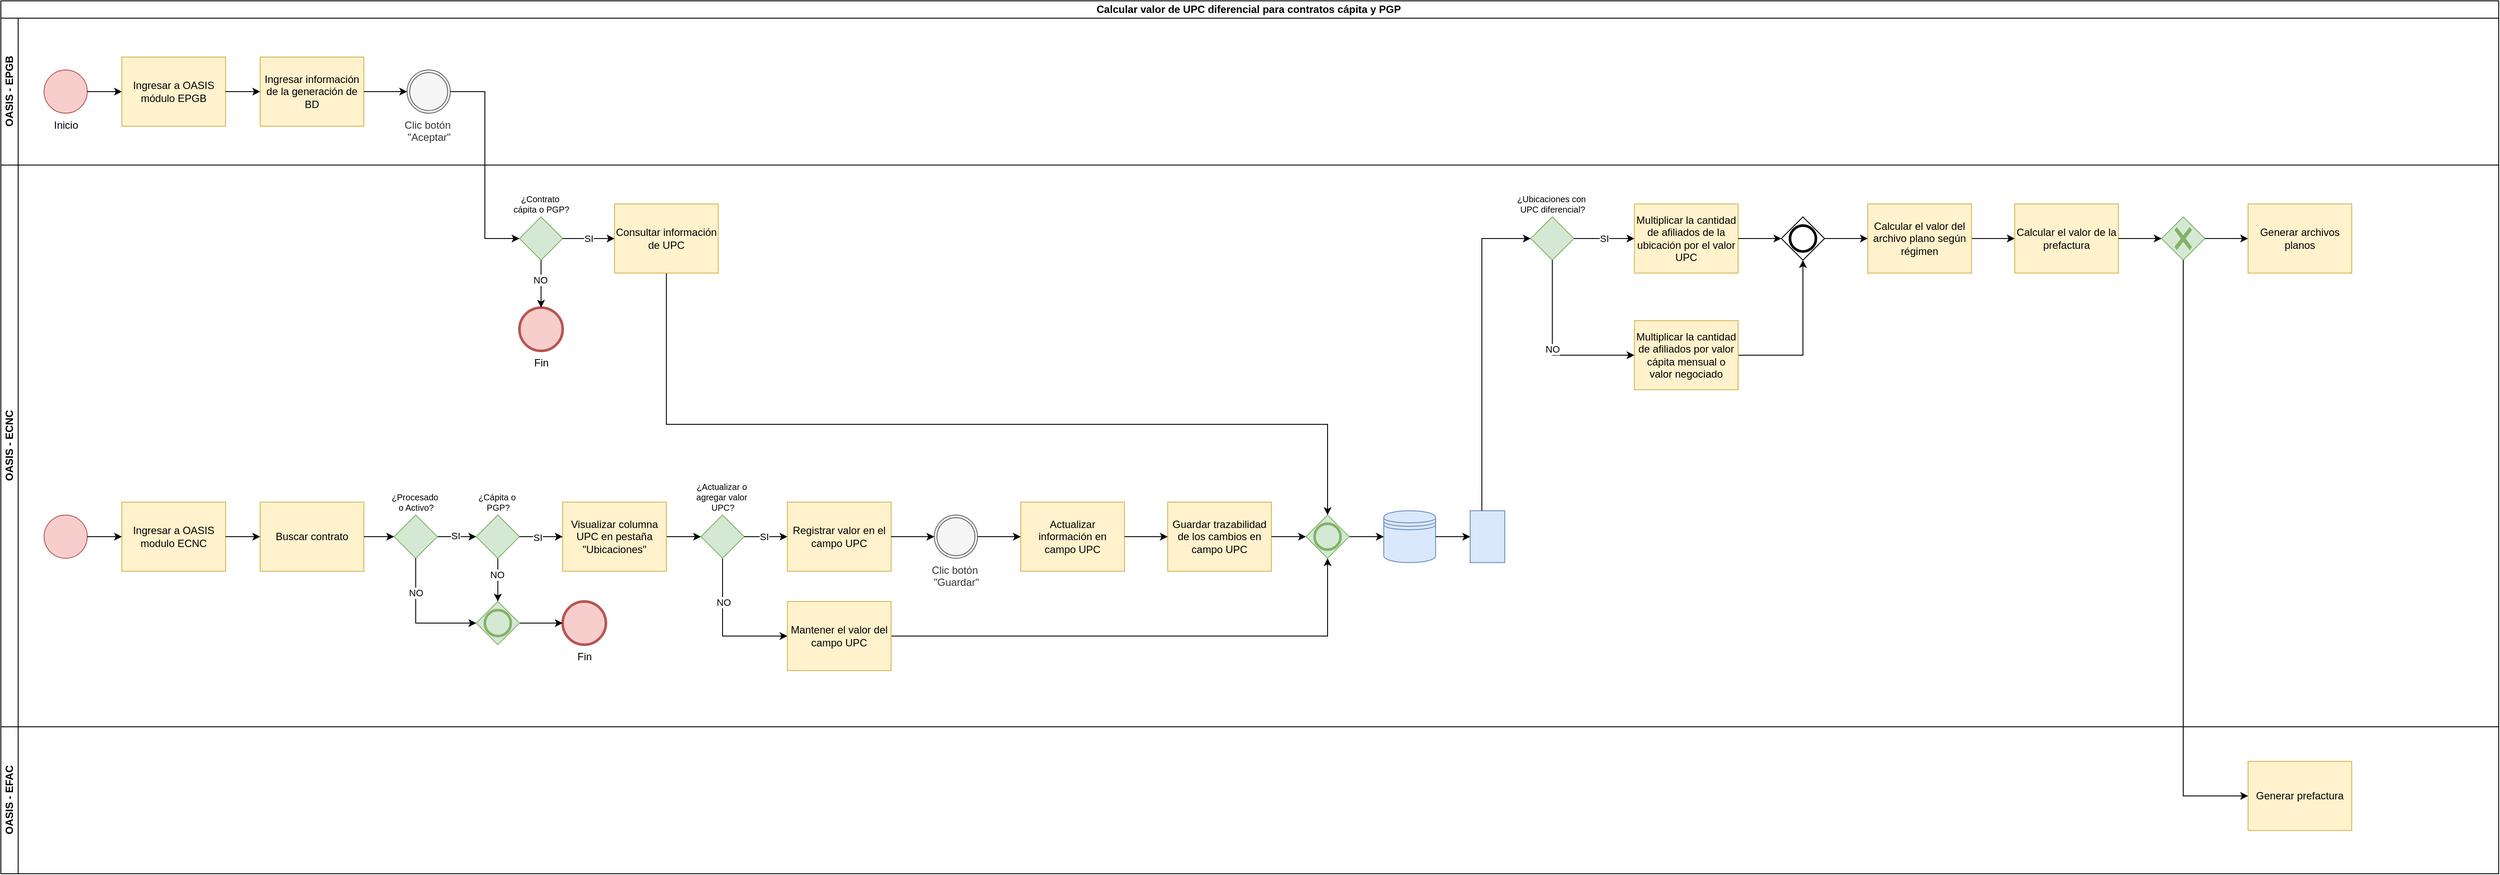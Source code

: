 <mxfile version="26.1.1">
  <diagram name="Página-1" id="z7Y-W6jfC3Ox6cZTRiAi">
    <mxGraphModel dx="1434" dy="746" grid="1" gridSize="10" guides="1" tooltips="1" connect="1" arrows="1" fold="1" page="1" pageScale="1" pageWidth="2910" pageHeight="1030" math="0" shadow="0">
      <root>
        <mxCell id="0" />
        <mxCell id="1" parent="0" />
        <mxCell id="s0VizQJeQqhxxSqVnCaU-1" value="Calcular valor de UPC diferencial para contratos cápita y PGP&amp;nbsp;" style="swimlane;childLayout=stackLayout;resizeParent=1;resizeParentMax=0;horizontal=1;startSize=20;horizontalStack=0;html=1;" vertex="1" parent="1">
          <mxGeometry x="40" y="40" width="2890" height="1010" as="geometry" />
        </mxCell>
        <mxCell id="s0VizQJeQqhxxSqVnCaU-2" value="OASIS - EPGB" style="swimlane;startSize=20;horizontal=0;html=1;" vertex="1" parent="s0VizQJeQqhxxSqVnCaU-1">
          <mxGeometry y="20" width="2890" height="170" as="geometry" />
        </mxCell>
        <mxCell id="s0VizQJeQqhxxSqVnCaU-5" value="Inicio" style="points=[[0.145,0.145,0],[0.5,0,0],[0.855,0.145,0],[1,0.5,0],[0.855,0.855,0],[0.5,1,0],[0.145,0.855,0],[0,0.5,0]];shape=mxgraph.bpmn.event;html=1;verticalLabelPosition=bottom;labelBackgroundColor=#ffffff;verticalAlign=top;align=center;perimeter=ellipsePerimeter;outlineConnect=0;aspect=fixed;outline=standard;symbol=general;fillColor=#f8cecc;strokeColor=#b85450;" vertex="1" parent="s0VizQJeQqhxxSqVnCaU-2">
          <mxGeometry x="50" y="60" width="50" height="50" as="geometry" />
        </mxCell>
        <mxCell id="s0VizQJeQqhxxSqVnCaU-7" value="Ingresar a OASIS módulo EPGB" style="points=[[0.25,0,0],[0.5,0,0],[0.75,0,0],[1,0.25,0],[1,0.5,0],[1,0.75,0],[0.75,1,0],[0.5,1,0],[0.25,1,0],[0,0.75,0],[0,0.5,0],[0,0.25,0]];shape=mxgraph.bpmn.task2;whiteSpace=wrap;rectStyle=rounded;size=10;html=1;container=1;expand=0;collapsible=0;taskMarker=user;fillColor=#fff2cc;strokeColor=#d6b656;" vertex="1" parent="s0VizQJeQqhxxSqVnCaU-2">
          <mxGeometry x="140" y="45" width="120" height="80" as="geometry" />
        </mxCell>
        <mxCell id="s0VizQJeQqhxxSqVnCaU-6" style="edgeStyle=orthogonalEdgeStyle;rounded=0;orthogonalLoop=1;jettySize=auto;html=1;" edge="1" parent="s0VizQJeQqhxxSqVnCaU-2" source="s0VizQJeQqhxxSqVnCaU-5" target="s0VizQJeQqhxxSqVnCaU-7">
          <mxGeometry relative="1" as="geometry">
            <mxPoint x="140" y="85" as="targetPoint" />
          </mxGeometry>
        </mxCell>
        <mxCell id="s0VizQJeQqhxxSqVnCaU-9" value="Ingresar información de la generación de BD" style="points=[[0.25,0,0],[0.5,0,0],[0.75,0,0],[1,0.25,0],[1,0.5,0],[1,0.75,0],[0.75,1,0],[0.5,1,0],[0.25,1,0],[0,0.75,0],[0,0.5,0],[0,0.25,0]];shape=mxgraph.bpmn.task2;whiteSpace=wrap;rectStyle=rounded;size=10;html=1;container=1;expand=0;collapsible=0;taskMarker=user;fillColor=#fff2cc;strokeColor=#d6b656;" vertex="1" parent="s0VizQJeQqhxxSqVnCaU-2">
          <mxGeometry x="300" y="45" width="120" height="80" as="geometry" />
        </mxCell>
        <mxCell id="s0VizQJeQqhxxSqVnCaU-8" style="edgeStyle=orthogonalEdgeStyle;rounded=0;orthogonalLoop=1;jettySize=auto;html=1;" edge="1" parent="s0VizQJeQqhxxSqVnCaU-2" source="s0VizQJeQqhxxSqVnCaU-7" target="s0VizQJeQqhxxSqVnCaU-9">
          <mxGeometry relative="1" as="geometry">
            <mxPoint x="310" y="85" as="targetPoint" />
          </mxGeometry>
        </mxCell>
        <mxCell id="s0VizQJeQqhxxSqVnCaU-11" value="Clic botón&amp;nbsp;&lt;div&gt;&quot;Aceptar&quot;&lt;/div&gt;" style="points=[[0.145,0.145,0],[0.5,0,0],[0.855,0.145,0],[1,0.5,0],[0.855,0.855,0],[0.5,1,0],[0.145,0.855,0],[0,0.5,0]];shape=mxgraph.bpmn.event;html=1;verticalLabelPosition=bottom;labelBackgroundColor=#ffffff;verticalAlign=top;align=center;perimeter=ellipsePerimeter;outlineConnect=0;aspect=fixed;outline=throwing;symbol=general;fillColor=#f5f5f5;fontColor=#333333;strokeColor=#666666;" vertex="1" parent="s0VizQJeQqhxxSqVnCaU-2">
          <mxGeometry x="470" y="60" width="50" height="50" as="geometry" />
        </mxCell>
        <mxCell id="s0VizQJeQqhxxSqVnCaU-10" style="edgeStyle=orthogonalEdgeStyle;rounded=0;orthogonalLoop=1;jettySize=auto;html=1;" edge="1" parent="s0VizQJeQqhxxSqVnCaU-2" source="s0VizQJeQqhxxSqVnCaU-9" target="s0VizQJeQqhxxSqVnCaU-11">
          <mxGeometry relative="1" as="geometry">
            <mxPoint x="470" y="85" as="targetPoint" />
          </mxGeometry>
        </mxCell>
        <mxCell id="s0VizQJeQqhxxSqVnCaU-3" value="OASIS - ECNC" style="swimlane;startSize=20;horizontal=0;html=1;" vertex="1" parent="s0VizQJeQqhxxSqVnCaU-1">
          <mxGeometry y="190" width="2890" height="650" as="geometry" />
        </mxCell>
        <mxCell id="s0VizQJeQqhxxSqVnCaU-13" value="¿Contrato&amp;nbsp;&lt;div&gt;cápita o PGP?&lt;/div&gt;" style="points=[[0.25,0.25,0],[0.5,0,0],[0.75,0.25,0],[1,0.5,0],[0.75,0.75,0],[0.5,1,0],[0.25,0.75,0],[0,0.5,0]];shape=mxgraph.bpmn.gateway2;html=1;verticalLabelPosition=top;labelBackgroundColor=#ffffff;verticalAlign=bottom;align=center;perimeter=rhombusPerimeter;outlineConnect=0;outline=none;symbol=none;fillColor=#d5e8d4;strokeColor=#82b366;fontSize=10;labelPosition=center;" vertex="1" parent="s0VizQJeQqhxxSqVnCaU-3">
          <mxGeometry x="600" y="60" width="50" height="50" as="geometry" />
        </mxCell>
        <mxCell id="s0VizQJeQqhxxSqVnCaU-81" style="edgeStyle=orthogonalEdgeStyle;rounded=0;orthogonalLoop=1;jettySize=auto;html=1;entryX=0.5;entryY=0;entryDx=0;entryDy=0;entryPerimeter=0;" edge="1" parent="s0VizQJeQqhxxSqVnCaU-3" source="s0VizQJeQqhxxSqVnCaU-21" target="s0VizQJeQqhxxSqVnCaU-65">
          <mxGeometry relative="1" as="geometry">
            <Array as="points">
              <mxPoint x="770" y="300" />
              <mxPoint x="1535" y="300" />
            </Array>
          </mxGeometry>
        </mxCell>
        <mxCell id="s0VizQJeQqhxxSqVnCaU-21" value="Consultar información de UPC" style="points=[[0.25,0,0],[0.5,0,0],[0.75,0,0],[1,0.25,0],[1,0.5,0],[1,0.75,0],[0.75,1,0],[0.5,1,0],[0.25,1,0],[0,0.75,0],[0,0.5,0],[0,0.25,0]];shape=mxgraph.bpmn.task2;whiteSpace=wrap;rectStyle=rounded;size=10;html=1;container=1;expand=0;collapsible=0;taskMarker=script;fillColor=#fff2cc;strokeColor=#d6b656;" vertex="1" parent="s0VizQJeQqhxxSqVnCaU-3">
          <mxGeometry x="710" y="45" width="120" height="80" as="geometry" />
        </mxCell>
        <mxCell id="s0VizQJeQqhxxSqVnCaU-18" value="SI" style="edgeStyle=orthogonalEdgeStyle;rounded=0;orthogonalLoop=1;jettySize=auto;html=1;" edge="1" parent="s0VizQJeQqhxxSqVnCaU-3" source="s0VizQJeQqhxxSqVnCaU-13" target="s0VizQJeQqhxxSqVnCaU-21">
          <mxGeometry relative="1" as="geometry">
            <mxPoint x="710" y="85" as="targetPoint" />
          </mxGeometry>
        </mxCell>
        <mxCell id="s0VizQJeQqhxxSqVnCaU-87" value="¿Ubicaciones con&amp;nbsp;&lt;div&gt;UPC diferencial?&lt;/div&gt;" style="points=[[0.25,0.25,0],[0.5,0,0],[0.75,0.25,0],[1,0.5,0],[0.75,0.75,0],[0.5,1,0],[0.25,0.75,0],[0,0.5,0]];shape=mxgraph.bpmn.gateway2;html=1;verticalLabelPosition=top;labelBackgroundColor=#ffffff;verticalAlign=bottom;align=center;perimeter=rhombusPerimeter;outlineConnect=0;outline=none;symbol=none;fillColor=#d5e8d4;strokeColor=#82b366;fontSize=10;labelPosition=center;" vertex="1" parent="s0VizQJeQqhxxSqVnCaU-3">
          <mxGeometry x="1770" y="60" width="50" height="50" as="geometry" />
        </mxCell>
        <mxCell id="s0VizQJeQqhxxSqVnCaU-22" value="" style="points=[[0.145,0.145,0],[0.5,0,0],[0.855,0.145,0],[1,0.5,0],[0.855,0.855,0],[0.5,1,0],[0.145,0.855,0],[0,0.5,0]];shape=mxgraph.bpmn.event;html=1;verticalLabelPosition=bottom;labelBackgroundColor=#ffffff;verticalAlign=top;align=center;perimeter=ellipsePerimeter;outlineConnect=0;aspect=fixed;outline=standard;symbol=general;fillColor=#f8cecc;strokeColor=#b85450;" vertex="1" parent="s0VizQJeQqhxxSqVnCaU-3">
          <mxGeometry x="50" y="405" width="50" height="50" as="geometry" />
        </mxCell>
        <mxCell id="s0VizQJeQqhxxSqVnCaU-24" value="Ingresar a OASIS modulo ECNC" style="points=[[0.25,0,0],[0.5,0,0],[0.75,0,0],[1,0.25,0],[1,0.5,0],[1,0.75,0],[0.75,1,0],[0.5,1,0],[0.25,1,0],[0,0.75,0],[0,0.5,0],[0,0.25,0]];shape=mxgraph.bpmn.task2;whiteSpace=wrap;rectStyle=rounded;size=10;html=1;container=1;expand=0;collapsible=0;taskMarker=user;fillColor=#fff2cc;strokeColor=#d6b656;" vertex="1" parent="s0VizQJeQqhxxSqVnCaU-3">
          <mxGeometry x="140" y="390" width="120" height="80" as="geometry" />
        </mxCell>
        <mxCell id="s0VizQJeQqhxxSqVnCaU-23" style="edgeStyle=orthogonalEdgeStyle;rounded=0;orthogonalLoop=1;jettySize=auto;html=1;" edge="1" parent="s0VizQJeQqhxxSqVnCaU-3" source="s0VizQJeQqhxxSqVnCaU-22" target="s0VizQJeQqhxxSqVnCaU-24">
          <mxGeometry relative="1" as="geometry">
            <mxPoint x="140" y="430" as="targetPoint" />
          </mxGeometry>
        </mxCell>
        <mxCell id="s0VizQJeQqhxxSqVnCaU-28" value="Buscar contrato" style="points=[[0.25,0,0],[0.5,0,0],[0.75,0,0],[1,0.25,0],[1,0.5,0],[1,0.75,0],[0.75,1,0],[0.5,1,0],[0.25,1,0],[0,0.75,0],[0,0.5,0],[0,0.25,0]];shape=mxgraph.bpmn.task2;whiteSpace=wrap;rectStyle=rounded;size=10;html=1;container=1;expand=0;collapsible=0;taskMarker=user;fillColor=#fff2cc;strokeColor=#d6b656;" vertex="1" parent="s0VizQJeQqhxxSqVnCaU-3">
          <mxGeometry x="300" y="390" width="120" height="80" as="geometry" />
        </mxCell>
        <mxCell id="s0VizQJeQqhxxSqVnCaU-27" style="edgeStyle=orthogonalEdgeStyle;rounded=0;orthogonalLoop=1;jettySize=auto;html=1;" edge="1" parent="s0VizQJeQqhxxSqVnCaU-3" source="s0VizQJeQqhxxSqVnCaU-24" target="s0VizQJeQqhxxSqVnCaU-28">
          <mxGeometry relative="1" as="geometry">
            <mxPoint x="300" y="430" as="targetPoint" />
          </mxGeometry>
        </mxCell>
        <mxCell id="s0VizQJeQqhxxSqVnCaU-52" style="edgeStyle=orthogonalEdgeStyle;rounded=0;orthogonalLoop=1;jettySize=auto;html=1;entryX=0;entryY=0.5;entryDx=0;entryDy=0;entryPerimeter=0;" edge="1" parent="s0VizQJeQqhxxSqVnCaU-3" source="s0VizQJeQqhxxSqVnCaU-32" target="s0VizQJeQqhxxSqVnCaU-53">
          <mxGeometry relative="1" as="geometry">
            <mxPoint x="835" y="535" as="targetPoint" />
            <Array as="points">
              <mxPoint x="835" y="545" />
            </Array>
          </mxGeometry>
        </mxCell>
        <mxCell id="s0VizQJeQqhxxSqVnCaU-54" value="NO" style="edgeLabel;html=1;align=center;verticalAlign=middle;resizable=0;points=[];" vertex="1" connectable="0" parent="s0VizQJeQqhxxSqVnCaU-52">
          <mxGeometry x="-0.382" y="1" relative="1" as="geometry">
            <mxPoint as="offset" />
          </mxGeometry>
        </mxCell>
        <mxCell id="s0VizQJeQqhxxSqVnCaU-32" value="¿Actualizar o&amp;nbsp;&lt;div&gt;agregar valor&amp;nbsp;&lt;/div&gt;&lt;div&gt;UPC?&lt;/div&gt;" style="points=[[0.25,0.25,0],[0.5,0,0],[0.75,0.25,0],[1,0.5,0],[0.75,0.75,0],[0.5,1,0],[0.25,0.75,0],[0,0.5,0]];shape=mxgraph.bpmn.gateway2;html=1;verticalLabelPosition=top;labelBackgroundColor=#ffffff;verticalAlign=bottom;align=center;perimeter=rhombusPerimeter;outlineConnect=0;outline=none;symbol=none;fillColor=#d5e8d4;strokeColor=#82b366;labelPosition=center;fontSize=10;" vertex="1" parent="s0VizQJeQqhxxSqVnCaU-3">
          <mxGeometry x="810" y="405" width="50" height="50" as="geometry" />
        </mxCell>
        <mxCell id="s0VizQJeQqhxxSqVnCaU-49" style="edgeStyle=orthogonalEdgeStyle;rounded=0;orthogonalLoop=1;jettySize=auto;html=1;" edge="1" parent="s0VizQJeQqhxxSqVnCaU-3" source="s0VizQJeQqhxxSqVnCaU-33" target="s0VizQJeQqhxxSqVnCaU-46">
          <mxGeometry relative="1" as="geometry" />
        </mxCell>
        <mxCell id="s0VizQJeQqhxxSqVnCaU-50" value="NO" style="edgeLabel;html=1;align=center;verticalAlign=middle;resizable=0;points=[];" vertex="1" connectable="0" parent="s0VizQJeQqhxxSqVnCaU-49">
          <mxGeometry x="-0.24" y="-1" relative="1" as="geometry">
            <mxPoint as="offset" />
          </mxGeometry>
        </mxCell>
        <mxCell id="s0VizQJeQqhxxSqVnCaU-33" value="¿Cápita o&amp;nbsp;&lt;div&gt;PGP?&lt;/div&gt;" style="points=[[0.25,0.25,0],[0.5,0,0],[0.75,0.25,0],[1,0.5,0],[0.75,0.75,0],[0.5,1,0],[0.25,0.75,0],[0,0.5,0]];shape=mxgraph.bpmn.gateway2;html=1;verticalLabelPosition=top;labelBackgroundColor=#ffffff;verticalAlign=bottom;align=center;perimeter=rhombusPerimeter;outlineConnect=0;outline=none;symbol=none;fillColor=#d5e8d4;strokeColor=#82b366;fontSize=10;labelPosition=center;" vertex="1" parent="s0VizQJeQqhxxSqVnCaU-3">
          <mxGeometry x="550" y="405" width="50" height="50" as="geometry" />
        </mxCell>
        <mxCell id="s0VizQJeQqhxxSqVnCaU-39" style="edgeStyle=orthogonalEdgeStyle;rounded=0;orthogonalLoop=1;jettySize=auto;html=1;" edge="1" parent="s0VizQJeQqhxxSqVnCaU-3" source="s0VizQJeQqhxxSqVnCaU-37" target="s0VizQJeQqhxxSqVnCaU-32">
          <mxGeometry relative="1" as="geometry" />
        </mxCell>
        <mxCell id="s0VizQJeQqhxxSqVnCaU-37" value="Visualizar columna UPC en pestaña &quot;Ubicaciones&quot;" style="points=[[0.25,0,0],[0.5,0,0],[0.75,0,0],[1,0.25,0],[1,0.5,0],[1,0.75,0],[0.75,1,0],[0.5,1,0],[0.25,1,0],[0,0.75,0],[0,0.5,0],[0,0.25,0]];shape=mxgraph.bpmn.task2;whiteSpace=wrap;rectStyle=rounded;size=10;html=1;container=1;expand=0;collapsible=0;taskMarker=script;fillColor=#fff2cc;strokeColor=#d6b656;" vertex="1" parent="s0VizQJeQqhxxSqVnCaU-3">
          <mxGeometry x="650" y="390" width="120" height="80" as="geometry" />
        </mxCell>
        <mxCell id="s0VizQJeQqhxxSqVnCaU-36" style="edgeStyle=orthogonalEdgeStyle;rounded=0;orthogonalLoop=1;jettySize=auto;html=1;" edge="1" parent="s0VizQJeQqhxxSqVnCaU-3" source="s0VizQJeQqhxxSqVnCaU-33" target="s0VizQJeQqhxxSqVnCaU-37">
          <mxGeometry relative="1" as="geometry">
            <mxPoint x="650" y="430" as="targetPoint" />
          </mxGeometry>
        </mxCell>
        <mxCell id="s0VizQJeQqhxxSqVnCaU-38" value="SI" style="edgeLabel;html=1;align=center;verticalAlign=middle;resizable=0;points=[];" vertex="1" connectable="0" parent="s0VizQJeQqhxxSqVnCaU-36">
          <mxGeometry x="-0.16" y="-1" relative="1" as="geometry">
            <mxPoint as="offset" />
          </mxGeometry>
        </mxCell>
        <mxCell id="s0VizQJeQqhxxSqVnCaU-41" value="Registrar valor en el campo UPC" style="points=[[0.25,0,0],[0.5,0,0],[0.75,0,0],[1,0.25,0],[1,0.5,0],[1,0.75,0],[0.75,1,0],[0.5,1,0],[0.25,1,0],[0,0.75,0],[0,0.5,0],[0,0.25,0]];shape=mxgraph.bpmn.task2;whiteSpace=wrap;rectStyle=rounded;size=10;html=1;container=1;expand=0;collapsible=0;taskMarker=user;fillColor=#fff2cc;strokeColor=#d6b656;" vertex="1" parent="s0VizQJeQqhxxSqVnCaU-3">
          <mxGeometry x="910" y="390" width="120" height="80" as="geometry" />
        </mxCell>
        <mxCell id="s0VizQJeQqhxxSqVnCaU-40" style="edgeStyle=orthogonalEdgeStyle;rounded=0;orthogonalLoop=1;jettySize=auto;html=1;" edge="1" parent="s0VizQJeQqhxxSqVnCaU-3" source="s0VizQJeQqhxxSqVnCaU-32" target="s0VizQJeQqhxxSqVnCaU-41">
          <mxGeometry relative="1" as="geometry">
            <mxPoint x="910" y="430" as="targetPoint" />
          </mxGeometry>
        </mxCell>
        <mxCell id="s0VizQJeQqhxxSqVnCaU-42" value="SI" style="edgeLabel;html=1;align=center;verticalAlign=middle;resizable=0;points=[];" vertex="1" connectable="0" parent="s0VizQJeQqhxxSqVnCaU-40">
          <mxGeometry x="-0.1" relative="1" as="geometry">
            <mxPoint as="offset" />
          </mxGeometry>
        </mxCell>
        <mxCell id="s0VizQJeQqhxxSqVnCaU-44" value="Fin" style="points=[[0.145,0.145,0],[0.5,0,0],[0.855,0.145,0],[1,0.5,0],[0.855,0.855,0],[0.5,1,0],[0.145,0.855,0],[0,0.5,0]];shape=mxgraph.bpmn.event;html=1;verticalLabelPosition=bottom;labelBackgroundColor=#ffffff;verticalAlign=top;align=center;perimeter=ellipsePerimeter;outlineConnect=0;aspect=fixed;outline=end;symbol=terminate2;fillColor=#f8cecc;strokeColor=#b85450;" vertex="1" parent="s0VizQJeQqhxxSqVnCaU-3">
          <mxGeometry x="650" y="505" width="50" height="50" as="geometry" />
        </mxCell>
        <mxCell id="s0VizQJeQqhxxSqVnCaU-51" style="edgeStyle=orthogonalEdgeStyle;rounded=0;orthogonalLoop=1;jettySize=auto;html=1;" edge="1" parent="s0VizQJeQqhxxSqVnCaU-3" source="s0VizQJeQqhxxSqVnCaU-46" target="s0VizQJeQqhxxSqVnCaU-44">
          <mxGeometry relative="1" as="geometry" />
        </mxCell>
        <mxCell id="s0VizQJeQqhxxSqVnCaU-46" value="" style="points=[[0.25,0.25,0],[0.5,0,0],[0.75,0.25,0],[1,0.5,0],[0.75,0.75,0],[0.5,1,0],[0.25,0.75,0],[0,0.5,0]];shape=mxgraph.bpmn.gateway2;html=1;verticalLabelPosition=bottom;labelBackgroundColor=#ffffff;verticalAlign=top;align=center;perimeter=rhombusPerimeter;outlineConnect=0;outline=end;symbol=general;fillColor=#d5e8d4;strokeColor=#82b366;" vertex="1" parent="s0VizQJeQqhxxSqVnCaU-3">
          <mxGeometry x="550" y="505" width="50" height="50" as="geometry" />
        </mxCell>
        <mxCell id="s0VizQJeQqhxxSqVnCaU-78" style="edgeStyle=orthogonalEdgeStyle;rounded=0;orthogonalLoop=1;jettySize=auto;html=1;" edge="1" parent="s0VizQJeQqhxxSqVnCaU-3" source="s0VizQJeQqhxxSqVnCaU-53" target="s0VizQJeQqhxxSqVnCaU-65">
          <mxGeometry relative="1" as="geometry" />
        </mxCell>
        <mxCell id="s0VizQJeQqhxxSqVnCaU-53" value="Mantener el valor del campo UPC" style="points=[[0.25,0,0],[0.5,0,0],[0.75,0,0],[1,0.25,0],[1,0.5,0],[1,0.75,0],[0.75,1,0],[0.5,1,0],[0.25,1,0],[0,0.75,0],[0,0.5,0],[0,0.25,0]];shape=mxgraph.bpmn.task2;whiteSpace=wrap;rectStyle=rounded;size=10;html=1;container=1;expand=0;collapsible=0;taskMarker=script;fillColor=#fff2cc;strokeColor=#d6b656;" vertex="1" parent="s0VizQJeQqhxxSqVnCaU-3">
          <mxGeometry x="910" y="505" width="120" height="80" as="geometry" />
        </mxCell>
        <mxCell id="s0VizQJeQqhxxSqVnCaU-56" value="Clic botón&amp;nbsp;&lt;div&gt;&quot;Guardar&quot;&lt;/div&gt;" style="points=[[0.145,0.145,0],[0.5,0,0],[0.855,0.145,0],[1,0.5,0],[0.855,0.855,0],[0.5,1,0],[0.145,0.855,0],[0,0.5,0]];shape=mxgraph.bpmn.event;html=1;verticalLabelPosition=bottom;labelBackgroundColor=#ffffff;verticalAlign=top;align=center;perimeter=ellipsePerimeter;outlineConnect=0;aspect=fixed;outline=throwing;symbol=general;fillColor=#f5f5f5;fontColor=#333333;strokeColor=#666666;" vertex="1" parent="s0VizQJeQqhxxSqVnCaU-3">
          <mxGeometry x="1080" y="405" width="50" height="50" as="geometry" />
        </mxCell>
        <mxCell id="s0VizQJeQqhxxSqVnCaU-55" style="edgeStyle=orthogonalEdgeStyle;rounded=0;orthogonalLoop=1;jettySize=auto;html=1;" edge="1" parent="s0VizQJeQqhxxSqVnCaU-3" source="s0VizQJeQqhxxSqVnCaU-41" target="s0VizQJeQqhxxSqVnCaU-56">
          <mxGeometry relative="1" as="geometry">
            <mxPoint x="1090" y="430" as="targetPoint" />
          </mxGeometry>
        </mxCell>
        <mxCell id="s0VizQJeQqhxxSqVnCaU-58" value="Actualizar información en campo UPC" style="points=[[0.25,0,0],[0.5,0,0],[0.75,0,0],[1,0.25,0],[1,0.5,0],[1,0.75,0],[0.75,1,0],[0.5,1,0],[0.25,1,0],[0,0.75,0],[0,0.5,0],[0,0.25,0]];shape=mxgraph.bpmn.task2;whiteSpace=wrap;rectStyle=rounded;size=10;html=1;container=1;expand=0;collapsible=0;taskMarker=script;fillColor=#fff2cc;strokeColor=#d6b656;" vertex="1" parent="s0VizQJeQqhxxSqVnCaU-3">
          <mxGeometry x="1180" y="390" width="120" height="80" as="geometry" />
        </mxCell>
        <mxCell id="s0VizQJeQqhxxSqVnCaU-57" style="edgeStyle=orthogonalEdgeStyle;rounded=0;orthogonalLoop=1;jettySize=auto;html=1;" edge="1" parent="s0VizQJeQqhxxSqVnCaU-3" source="s0VizQJeQqhxxSqVnCaU-56" target="s0VizQJeQqhxxSqVnCaU-58">
          <mxGeometry relative="1" as="geometry">
            <mxPoint x="1180" y="430" as="targetPoint" />
          </mxGeometry>
        </mxCell>
        <mxCell id="s0VizQJeQqhxxSqVnCaU-60" value="Guardar trazabilidad de los cambios en campo UPC" style="points=[[0.25,0,0],[0.5,0,0],[0.75,0,0],[1,0.25,0],[1,0.5,0],[1,0.75,0],[0.75,1,0],[0.5,1,0],[0.25,1,0],[0,0.75,0],[0,0.5,0],[0,0.25,0]];shape=mxgraph.bpmn.task2;whiteSpace=wrap;rectStyle=rounded;size=10;html=1;container=1;expand=0;collapsible=0;taskMarker=script;fillColor=#fff2cc;strokeColor=#d6b656;" vertex="1" parent="s0VizQJeQqhxxSqVnCaU-3">
          <mxGeometry x="1350" y="390" width="120" height="80" as="geometry" />
        </mxCell>
        <mxCell id="s0VizQJeQqhxxSqVnCaU-59" style="edgeStyle=orthogonalEdgeStyle;rounded=0;orthogonalLoop=1;jettySize=auto;html=1;" edge="1" parent="s0VizQJeQqhxxSqVnCaU-3" source="s0VizQJeQqhxxSqVnCaU-58" target="s0VizQJeQqhxxSqVnCaU-60">
          <mxGeometry relative="1" as="geometry">
            <mxPoint x="1360" y="430" as="targetPoint" />
          </mxGeometry>
        </mxCell>
        <mxCell id="s0VizQJeQqhxxSqVnCaU-62" value="" style="shape=datastore;whiteSpace=wrap;html=1;fillColor=#dae8fc;strokeColor=#6c8ebf;" vertex="1" parent="s0VizQJeQqhxxSqVnCaU-3">
          <mxGeometry x="1600" y="400" width="60" height="60" as="geometry" />
        </mxCell>
        <mxCell id="s0VizQJeQqhxxSqVnCaU-61" style="edgeStyle=orthogonalEdgeStyle;rounded=0;orthogonalLoop=1;jettySize=auto;html=1;" edge="1" parent="s0VizQJeQqhxxSqVnCaU-3" source="s0VizQJeQqhxxSqVnCaU-60" target="s0VizQJeQqhxxSqVnCaU-65">
          <mxGeometry relative="1" as="geometry">
            <mxPoint x="1520" y="430" as="targetPoint" />
          </mxGeometry>
        </mxCell>
        <mxCell id="s0VizQJeQqhxxSqVnCaU-66" style="edgeStyle=orthogonalEdgeStyle;rounded=0;orthogonalLoop=1;jettySize=auto;html=1;entryX=0;entryY=0.5;entryDx=0;entryDy=0;" edge="1" parent="s0VizQJeQqhxxSqVnCaU-3" source="s0VizQJeQqhxxSqVnCaU-65" target="s0VizQJeQqhxxSqVnCaU-62">
          <mxGeometry relative="1" as="geometry" />
        </mxCell>
        <mxCell id="s0VizQJeQqhxxSqVnCaU-65" value="" style="points=[[0.25,0.25,0],[0.5,0,0],[0.75,0.25,0],[1,0.5,0],[0.75,0.75,0],[0.5,1,0],[0.25,0.75,0],[0,0.5,0]];shape=mxgraph.bpmn.gateway2;html=1;verticalLabelPosition=bottom;labelBackgroundColor=#ffffff;verticalAlign=top;align=center;perimeter=rhombusPerimeter;outlineConnect=0;outline=end;symbol=general;fillColor=#d5e8d4;strokeColor=#82b366;" vertex="1" parent="s0VizQJeQqhxxSqVnCaU-3">
          <mxGeometry x="1510" y="405" width="50" height="50" as="geometry" />
        </mxCell>
        <mxCell id="s0VizQJeQqhxxSqVnCaU-83" value="" style="shape=mxgraph.bpmn.data2;labelPosition=center;verticalLabelPosition=bottom;align=center;verticalAlign=top;size=13;html=1;bpmnTransferType=output;fillColor=#dae8fc;strokeColor=#6c8ebf;" vertex="1" parent="s0VizQJeQqhxxSqVnCaU-3">
          <mxGeometry x="1700" y="400" width="40" height="60" as="geometry" />
        </mxCell>
        <mxCell id="s0VizQJeQqhxxSqVnCaU-82" style="edgeStyle=orthogonalEdgeStyle;rounded=0;orthogonalLoop=1;jettySize=auto;html=1;" edge="1" parent="s0VizQJeQqhxxSqVnCaU-3" source="s0VizQJeQqhxxSqVnCaU-62" target="s0VizQJeQqhxxSqVnCaU-83">
          <mxGeometry relative="1" as="geometry">
            <mxPoint x="1710" y="430" as="targetPoint" />
          </mxGeometry>
        </mxCell>
        <mxCell id="s0VizQJeQqhxxSqVnCaU-31" style="edgeStyle=orthogonalEdgeStyle;rounded=0;orthogonalLoop=1;jettySize=auto;html=1;entryX=0;entryY=0.5;entryDx=0;entryDy=0;entryPerimeter=0;" edge="1" parent="s0VizQJeQqhxxSqVnCaU-3" source="s0VizQJeQqhxxSqVnCaU-30" target="s0VizQJeQqhxxSqVnCaU-33">
          <mxGeometry relative="1" as="geometry">
            <mxPoint x="580" y="430" as="targetPoint" />
          </mxGeometry>
        </mxCell>
        <mxCell id="s0VizQJeQqhxxSqVnCaU-35" value="SI" style="edgeLabel;html=1;align=center;verticalAlign=middle;resizable=0;points=[];" vertex="1" connectable="0" parent="s0VizQJeQqhxxSqVnCaU-31">
          <mxGeometry x="-0.067" y="1" relative="1" as="geometry">
            <mxPoint as="offset" />
          </mxGeometry>
        </mxCell>
        <mxCell id="s0VizQJeQqhxxSqVnCaU-30" value="¿Procesado&amp;nbsp;&lt;div&gt;o Activo?&lt;/div&gt;" style="points=[[0.25,0.25,0],[0.5,0,0],[0.75,0.25,0],[1,0.5,0],[0.75,0.75,0],[0.5,1,0],[0.25,0.75,0],[0,0.5,0]];shape=mxgraph.bpmn.gateway2;html=1;verticalLabelPosition=top;labelBackgroundColor=#ffffff;verticalAlign=bottom;align=center;perimeter=rhombusPerimeter;outlineConnect=0;outline=none;symbol=none;fillColor=#d5e8d4;strokeColor=#82b366;labelPosition=center;fontSize=10;" vertex="1" parent="s0VizQJeQqhxxSqVnCaU-3">
          <mxGeometry x="455" y="405" width="50" height="50" as="geometry" />
        </mxCell>
        <mxCell id="s0VizQJeQqhxxSqVnCaU-29" style="edgeStyle=orthogonalEdgeStyle;rounded=0;orthogonalLoop=1;jettySize=auto;html=1;" edge="1" parent="s0VizQJeQqhxxSqVnCaU-3" source="s0VizQJeQqhxxSqVnCaU-28" target="s0VizQJeQqhxxSqVnCaU-30">
          <mxGeometry relative="1" as="geometry">
            <mxPoint x="480" y="430" as="targetPoint" />
          </mxGeometry>
        </mxCell>
        <mxCell id="s0VizQJeQqhxxSqVnCaU-47" style="edgeStyle=orthogonalEdgeStyle;rounded=0;orthogonalLoop=1;jettySize=auto;html=1;entryX=0;entryY=0.5;entryDx=0;entryDy=0;entryPerimeter=0;" edge="1" parent="s0VizQJeQqhxxSqVnCaU-3" source="s0VizQJeQqhxxSqVnCaU-30" target="s0VizQJeQqhxxSqVnCaU-46">
          <mxGeometry relative="1" as="geometry">
            <Array as="points">
              <mxPoint x="480" y="530" />
            </Array>
          </mxGeometry>
        </mxCell>
        <mxCell id="s0VizQJeQqhxxSqVnCaU-48" value="NO" style="edgeLabel;html=1;align=center;verticalAlign=middle;resizable=0;points=[];" vertex="1" connectable="0" parent="s0VizQJeQqhxxSqVnCaU-47">
          <mxGeometry x="-0.448" relative="1" as="geometry">
            <mxPoint as="offset" />
          </mxGeometry>
        </mxCell>
        <mxCell id="s0VizQJeQqhxxSqVnCaU-89" style="edgeStyle=orthogonalEdgeStyle;rounded=0;orthogonalLoop=1;jettySize=auto;html=1;entryX=0;entryY=0.5;entryDx=0;entryDy=0;entryPerimeter=0;exitX=0;exitY=0;exitDx=13.5;exitDy=0;exitPerimeter=0;" edge="1" parent="s0VizQJeQqhxxSqVnCaU-3" source="s0VizQJeQqhxxSqVnCaU-83" target="s0VizQJeQqhxxSqVnCaU-87">
          <mxGeometry relative="1" as="geometry" />
        </mxCell>
        <mxCell id="s0VizQJeQqhxxSqVnCaU-91" value="Multiplicar la cantidad de afiliados de la ubicación por el valor UPC" style="points=[[0.25,0,0],[0.5,0,0],[0.75,0,0],[1,0.25,0],[1,0.5,0],[1,0.75,0],[0.75,1,0],[0.5,1,0],[0.25,1,0],[0,0.75,0],[0,0.5,0],[0,0.25,0]];shape=mxgraph.bpmn.task2;whiteSpace=wrap;rectStyle=rounded;size=10;html=1;container=1;expand=0;collapsible=0;taskMarker=script;fillColor=#fff2cc;strokeColor=#d6b656;" vertex="1" parent="s0VizQJeQqhxxSqVnCaU-3">
          <mxGeometry x="1890" y="45" width="120" height="80" as="geometry" />
        </mxCell>
        <mxCell id="s0VizQJeQqhxxSqVnCaU-90" value="SI" style="edgeStyle=orthogonalEdgeStyle;rounded=0;orthogonalLoop=1;jettySize=auto;html=1;" edge="1" parent="s0VizQJeQqhxxSqVnCaU-3" source="s0VizQJeQqhxxSqVnCaU-87" target="s0VizQJeQqhxxSqVnCaU-91">
          <mxGeometry relative="1" as="geometry">
            <mxPoint x="1890" y="85" as="targetPoint" />
          </mxGeometry>
        </mxCell>
        <mxCell id="s0VizQJeQqhxxSqVnCaU-98" style="edgeStyle=orthogonalEdgeStyle;rounded=0;orthogonalLoop=1;jettySize=auto;html=1;" edge="1" parent="s0VizQJeQqhxxSqVnCaU-3" source="s0VizQJeQqhxxSqVnCaU-93" target="s0VizQJeQqhxxSqVnCaU-95">
          <mxGeometry relative="1" as="geometry" />
        </mxCell>
        <mxCell id="s0VizQJeQqhxxSqVnCaU-93" value="Multiplicar la cantidad de afiliados por valor cápita mensual o valor negociado" style="points=[[0.25,0,0],[0.5,0,0],[0.75,0,0],[1,0.25,0],[1,0.5,0],[1,0.75,0],[0.75,1,0],[0.5,1,0],[0.25,1,0],[0,0.75,0],[0,0.5,0],[0,0.25,0]];shape=mxgraph.bpmn.task2;whiteSpace=wrap;rectStyle=rounded;size=10;html=1;container=1;expand=0;collapsible=0;taskMarker=script;fillColor=#fff2cc;strokeColor=#d6b656;" vertex="1" parent="s0VizQJeQqhxxSqVnCaU-3">
          <mxGeometry x="1890" y="180" width="120" height="80" as="geometry" />
        </mxCell>
        <mxCell id="s0VizQJeQqhxxSqVnCaU-92" value="NO" style="edgeStyle=orthogonalEdgeStyle;rounded=0;orthogonalLoop=1;jettySize=auto;html=1;" edge="1" parent="s0VizQJeQqhxxSqVnCaU-3" source="s0VizQJeQqhxxSqVnCaU-87" target="s0VizQJeQqhxxSqVnCaU-93">
          <mxGeometry relative="1" as="geometry">
            <mxPoint x="1795" y="220" as="targetPoint" />
            <Array as="points">
              <mxPoint x="1795" y="220" />
            </Array>
          </mxGeometry>
        </mxCell>
        <mxCell id="s0VizQJeQqhxxSqVnCaU-95" value="" style="points=[[0.25,0.25,0],[0.5,0,0],[0.75,0.25,0],[1,0.5,0],[0.75,0.75,0],[0.5,1,0],[0.25,0.75,0],[0,0.5,0]];shape=mxgraph.bpmn.gateway2;html=1;verticalLabelPosition=bottom;labelBackgroundColor=#ffffff;verticalAlign=top;align=center;perimeter=rhombusPerimeter;outlineConnect=0;outline=end;symbol=general;" vertex="1" parent="s0VizQJeQqhxxSqVnCaU-3">
          <mxGeometry x="2060" y="60" width="50" height="50" as="geometry" />
        </mxCell>
        <mxCell id="s0VizQJeQqhxxSqVnCaU-94" style="edgeStyle=orthogonalEdgeStyle;rounded=0;orthogonalLoop=1;jettySize=auto;html=1;" edge="1" parent="s0VizQJeQqhxxSqVnCaU-3" source="s0VizQJeQqhxxSqVnCaU-91" target="s0VizQJeQqhxxSqVnCaU-95">
          <mxGeometry relative="1" as="geometry">
            <mxPoint x="2070" y="85" as="targetPoint" />
          </mxGeometry>
        </mxCell>
        <mxCell id="s0VizQJeQqhxxSqVnCaU-99" style="edgeStyle=orthogonalEdgeStyle;rounded=0;orthogonalLoop=1;jettySize=auto;html=1;" edge="1" parent="s0VizQJeQqhxxSqVnCaU-3" source="s0VizQJeQqhxxSqVnCaU-97" target="s0VizQJeQqhxxSqVnCaU-100">
          <mxGeometry relative="1" as="geometry">
            <mxPoint x="2330" y="85" as="targetPoint" />
          </mxGeometry>
        </mxCell>
        <mxCell id="s0VizQJeQqhxxSqVnCaU-97" value="Calcular el valor del archivo plano según régimen" style="points=[[0.25,0,0],[0.5,0,0],[0.75,0,0],[1,0.25,0],[1,0.5,0],[1,0.75,0],[0.75,1,0],[0.5,1,0],[0.25,1,0],[0,0.75,0],[0,0.5,0],[0,0.25,0]];shape=mxgraph.bpmn.task2;whiteSpace=wrap;rectStyle=rounded;size=10;html=1;container=1;expand=0;collapsible=0;taskMarker=script;fillColor=#fff2cc;strokeColor=#d6b656;" vertex="1" parent="s0VizQJeQqhxxSqVnCaU-3">
          <mxGeometry x="2160" y="45" width="120" height="80" as="geometry" />
        </mxCell>
        <mxCell id="s0VizQJeQqhxxSqVnCaU-96" style="edgeStyle=orthogonalEdgeStyle;rounded=0;orthogonalLoop=1;jettySize=auto;html=1;" edge="1" parent="s0VizQJeQqhxxSqVnCaU-3" source="s0VizQJeQqhxxSqVnCaU-95" target="s0VizQJeQqhxxSqVnCaU-97">
          <mxGeometry relative="1" as="geometry">
            <mxPoint x="2170" y="85" as="targetPoint" />
          </mxGeometry>
        </mxCell>
        <mxCell id="s0VizQJeQqhxxSqVnCaU-100" value="Calcular el valor de la prefactura" style="points=[[0.25,0,0],[0.5,0,0],[0.75,0,0],[1,0.25,0],[1,0.5,0],[1,0.75,0],[0.75,1,0],[0.5,1,0],[0.25,1,0],[0,0.75,0],[0,0.5,0],[0,0.25,0]];shape=mxgraph.bpmn.task2;whiteSpace=wrap;rectStyle=rounded;size=10;html=1;container=1;expand=0;collapsible=0;taskMarker=script;fillColor=#fff2cc;strokeColor=#d6b656;" vertex="1" parent="s0VizQJeQqhxxSqVnCaU-3">
          <mxGeometry x="2330" y="45" width="120" height="80" as="geometry" />
        </mxCell>
        <mxCell id="s0VizQJeQqhxxSqVnCaU-104" value="" style="points=[[0.25,0.25,0],[0.5,0,0],[0.75,0.25,0],[1,0.5,0],[0.75,0.75,0],[0.5,1,0],[0.25,0.75,0],[0,0.5,0]];shape=mxgraph.bpmn.gateway2;html=1;verticalLabelPosition=bottom;labelBackgroundColor=#ffffff;verticalAlign=top;align=center;perimeter=rhombusPerimeter;outlineConnect=0;outline=none;symbol=none;gwType=exclusive;fillColor=#d5e8d4;strokeColor=#82b366;" vertex="1" parent="s0VizQJeQqhxxSqVnCaU-3">
          <mxGeometry x="2500" y="60" width="50" height="50" as="geometry" />
        </mxCell>
        <mxCell id="s0VizQJeQqhxxSqVnCaU-101" style="edgeStyle=orthogonalEdgeStyle;rounded=0;orthogonalLoop=1;jettySize=auto;html=1;" edge="1" parent="s0VizQJeQqhxxSqVnCaU-3" source="s0VizQJeQqhxxSqVnCaU-100" target="s0VizQJeQqhxxSqVnCaU-104">
          <mxGeometry relative="1" as="geometry">
            <mxPoint x="2500" y="85" as="targetPoint" />
          </mxGeometry>
        </mxCell>
        <mxCell id="s0VizQJeQqhxxSqVnCaU-106" value="Generar archivos planos" style="points=[[0.25,0,0],[0.5,0,0],[0.75,0,0],[1,0.25,0],[1,0.5,0],[1,0.75,0],[0.75,1,0],[0.5,1,0],[0.25,1,0],[0,0.75,0],[0,0.5,0],[0,0.25,0]];shape=mxgraph.bpmn.task2;whiteSpace=wrap;rectStyle=rounded;size=10;html=1;container=1;expand=0;collapsible=0;taskMarker=script;fillColor=#fff2cc;strokeColor=#d6b656;" vertex="1" parent="s0VizQJeQqhxxSqVnCaU-3">
          <mxGeometry x="2600" y="45" width="120" height="80" as="geometry" />
        </mxCell>
        <mxCell id="s0VizQJeQqhxxSqVnCaU-105" style="edgeStyle=orthogonalEdgeStyle;rounded=0;orthogonalLoop=1;jettySize=auto;html=1;" edge="1" parent="s0VizQJeQqhxxSqVnCaU-3" source="s0VizQJeQqhxxSqVnCaU-104" target="s0VizQJeQqhxxSqVnCaU-106">
          <mxGeometry relative="1" as="geometry">
            <mxPoint x="2600" y="85" as="targetPoint" />
          </mxGeometry>
        </mxCell>
        <mxCell id="s0VizQJeQqhxxSqVnCaU-12" style="edgeStyle=orthogonalEdgeStyle;rounded=0;orthogonalLoop=1;jettySize=auto;html=1;" edge="1" parent="s0VizQJeQqhxxSqVnCaU-1" source="s0VizQJeQqhxxSqVnCaU-11" target="s0VizQJeQqhxxSqVnCaU-13">
          <mxGeometry relative="1" as="geometry">
            <mxPoint x="570" y="230" as="targetPoint" />
            <Array as="points">
              <mxPoint x="560" y="105" />
              <mxPoint x="560" y="275" />
            </Array>
          </mxGeometry>
        </mxCell>
        <mxCell id="s0VizQJeQqhxxSqVnCaU-107" value="OASIS - EFAC" style="swimlane;startSize=20;horizontal=0;html=1;" vertex="1" parent="s0VizQJeQqhxxSqVnCaU-1">
          <mxGeometry y="840" width="2890" height="170" as="geometry" />
        </mxCell>
        <mxCell id="s0VizQJeQqhxxSqVnCaU-116" value="Generar prefactura" style="points=[[0.25,0,0],[0.5,0,0],[0.75,0,0],[1,0.25,0],[1,0.5,0],[1,0.75,0],[0.75,1,0],[0.5,1,0],[0.25,1,0],[0,0.75,0],[0,0.5,0],[0,0.25,0]];shape=mxgraph.bpmn.task2;whiteSpace=wrap;rectStyle=rounded;size=10;html=1;container=1;expand=0;collapsible=0;taskMarker=script;fillColor=#fff2cc;strokeColor=#d6b656;" vertex="1" parent="s0VizQJeQqhxxSqVnCaU-107">
          <mxGeometry x="2600" y="40" width="120" height="80" as="geometry" />
        </mxCell>
        <mxCell id="s0VizQJeQqhxxSqVnCaU-115" style="edgeStyle=orthogonalEdgeStyle;rounded=0;orthogonalLoop=1;jettySize=auto;html=1;" edge="1" parent="s0VizQJeQqhxxSqVnCaU-1" source="s0VizQJeQqhxxSqVnCaU-104" target="s0VizQJeQqhxxSqVnCaU-116">
          <mxGeometry relative="1" as="geometry">
            <mxPoint x="2525" y="920" as="targetPoint" />
            <Array as="points">
              <mxPoint x="2525" y="920" />
            </Array>
          </mxGeometry>
        </mxCell>
        <mxCell id="s0VizQJeQqhxxSqVnCaU-74" value="Fin" style="points=[[0.145,0.145,0],[0.5,0,0],[0.855,0.145,0],[1,0.5,0],[0.855,0.855,0],[0.5,1,0],[0.145,0.855,0],[0,0.5,0]];shape=mxgraph.bpmn.event;html=1;verticalLabelPosition=bottom;labelBackgroundColor=#ffffff;verticalAlign=top;align=center;perimeter=ellipsePerimeter;outlineConnect=0;aspect=fixed;outline=end;symbol=terminate2;fillColor=#f8cecc;strokeColor=#b85450;" vertex="1" parent="1">
          <mxGeometry x="640" y="395" width="50" height="50" as="geometry" />
        </mxCell>
        <mxCell id="s0VizQJeQqhxxSqVnCaU-73" style="edgeStyle=orthogonalEdgeStyle;rounded=0;orthogonalLoop=1;jettySize=auto;html=1;" edge="1" parent="1" source="s0VizQJeQqhxxSqVnCaU-13" target="s0VizQJeQqhxxSqVnCaU-74">
          <mxGeometry relative="1" as="geometry">
            <mxPoint x="665" y="420" as="targetPoint" />
          </mxGeometry>
        </mxCell>
        <mxCell id="s0VizQJeQqhxxSqVnCaU-75" value="NO" style="edgeLabel;html=1;align=center;verticalAlign=middle;resizable=0;points=[];" vertex="1" connectable="0" parent="s0VizQJeQqhxxSqVnCaU-73">
          <mxGeometry x="-0.164" y="-1" relative="1" as="geometry">
            <mxPoint as="offset" />
          </mxGeometry>
        </mxCell>
      </root>
    </mxGraphModel>
  </diagram>
</mxfile>
